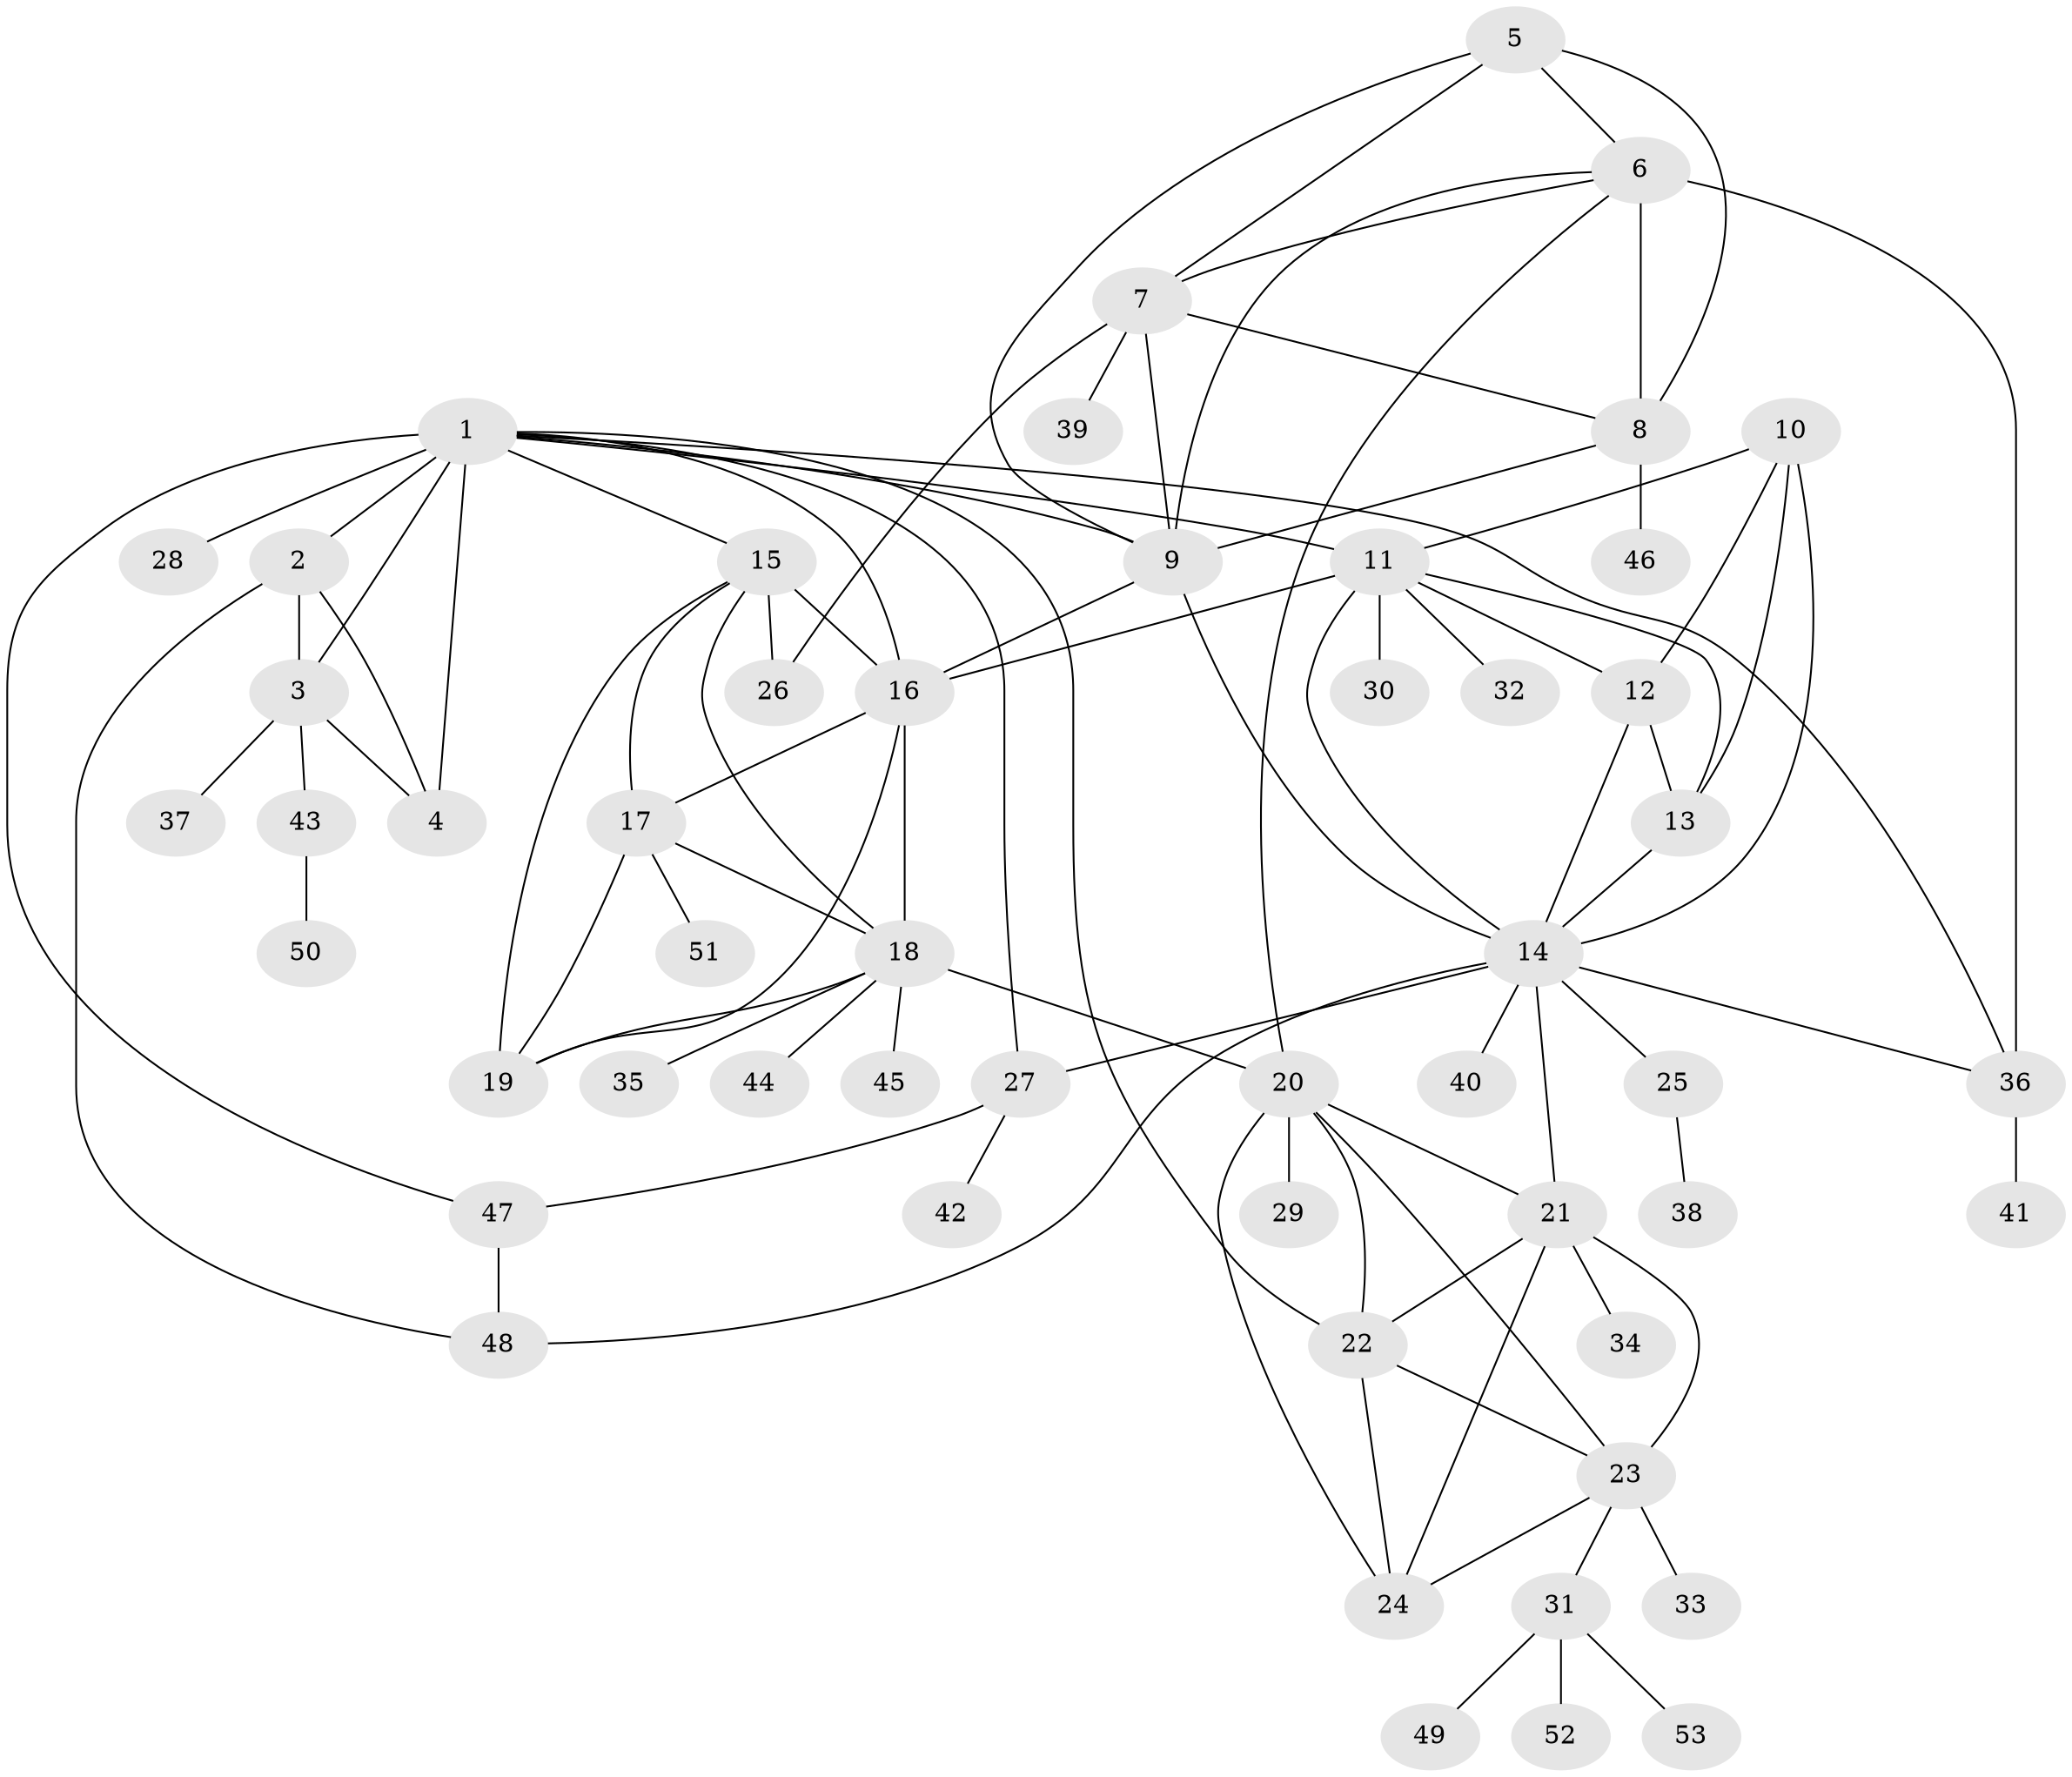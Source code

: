 // original degree distribution, {8: 0.04716981132075472, 6: 0.02830188679245283, 9: 0.018867924528301886, 7: 0.03773584905660377, 5: 0.07547169811320754, 10: 0.018867924528301886, 13: 0.009433962264150943, 4: 0.009433962264150943, 14: 0.009433962264150943, 3: 0.03773584905660377, 1: 0.5188679245283019, 2: 0.18867924528301888}
// Generated by graph-tools (version 1.1) at 2025/52/03/04/25 22:52:16]
// undirected, 53 vertices, 93 edges
graph export_dot {
  node [color=gray90,style=filled];
  1;
  2;
  3;
  4;
  5;
  6;
  7;
  8;
  9;
  10;
  11;
  12;
  13;
  14;
  15;
  16;
  17;
  18;
  19;
  20;
  21;
  22;
  23;
  24;
  25;
  26;
  27;
  28;
  29;
  30;
  31;
  32;
  33;
  34;
  35;
  36;
  37;
  38;
  39;
  40;
  41;
  42;
  43;
  44;
  45;
  46;
  47;
  48;
  49;
  50;
  51;
  52;
  53;
  1 -- 2 [weight=2.0];
  1 -- 3 [weight=2.0];
  1 -- 4 [weight=5.0];
  1 -- 9 [weight=2.0];
  1 -- 11 [weight=2.0];
  1 -- 15 [weight=1.0];
  1 -- 16 [weight=1.0];
  1 -- 22 [weight=1.0];
  1 -- 27 [weight=1.0];
  1 -- 28 [weight=1.0];
  1 -- 36 [weight=1.0];
  1 -- 47 [weight=1.0];
  2 -- 3 [weight=1.0];
  2 -- 4 [weight=1.0];
  2 -- 48 [weight=1.0];
  3 -- 4 [weight=1.0];
  3 -- 37 [weight=1.0];
  3 -- 43 [weight=1.0];
  5 -- 6 [weight=1.0];
  5 -- 7 [weight=1.0];
  5 -- 8 [weight=1.0];
  5 -- 9 [weight=1.0];
  6 -- 7 [weight=1.0];
  6 -- 8 [weight=1.0];
  6 -- 9 [weight=1.0];
  6 -- 20 [weight=1.0];
  6 -- 36 [weight=4.0];
  7 -- 8 [weight=1.0];
  7 -- 9 [weight=1.0];
  7 -- 26 [weight=2.0];
  7 -- 39 [weight=1.0];
  8 -- 9 [weight=1.0];
  8 -- 46 [weight=2.0];
  9 -- 14 [weight=1.0];
  9 -- 16 [weight=1.0];
  10 -- 11 [weight=1.0];
  10 -- 12 [weight=1.0];
  10 -- 13 [weight=1.0];
  10 -- 14 [weight=1.0];
  11 -- 12 [weight=1.0];
  11 -- 13 [weight=1.0];
  11 -- 14 [weight=1.0];
  11 -- 16 [weight=1.0];
  11 -- 30 [weight=1.0];
  11 -- 32 [weight=1.0];
  12 -- 13 [weight=1.0];
  12 -- 14 [weight=1.0];
  13 -- 14 [weight=1.0];
  14 -- 21 [weight=1.0];
  14 -- 25 [weight=1.0];
  14 -- 27 [weight=1.0];
  14 -- 36 [weight=1.0];
  14 -- 40 [weight=2.0];
  14 -- 48 [weight=1.0];
  15 -- 16 [weight=7.0];
  15 -- 17 [weight=1.0];
  15 -- 18 [weight=1.0];
  15 -- 19 [weight=1.0];
  15 -- 26 [weight=1.0];
  16 -- 17 [weight=1.0];
  16 -- 18 [weight=1.0];
  16 -- 19 [weight=1.0];
  17 -- 18 [weight=1.0];
  17 -- 19 [weight=1.0];
  17 -- 51 [weight=1.0];
  18 -- 19 [weight=1.0];
  18 -- 20 [weight=1.0];
  18 -- 35 [weight=1.0];
  18 -- 44 [weight=1.0];
  18 -- 45 [weight=1.0];
  20 -- 21 [weight=1.0];
  20 -- 22 [weight=1.0];
  20 -- 23 [weight=1.0];
  20 -- 24 [weight=1.0];
  20 -- 29 [weight=1.0];
  21 -- 22 [weight=1.0];
  21 -- 23 [weight=1.0];
  21 -- 24 [weight=1.0];
  21 -- 34 [weight=1.0];
  22 -- 23 [weight=1.0];
  22 -- 24 [weight=1.0];
  23 -- 24 [weight=1.0];
  23 -- 31 [weight=1.0];
  23 -- 33 [weight=1.0];
  25 -- 38 [weight=1.0];
  27 -- 42 [weight=1.0];
  27 -- 47 [weight=1.0];
  31 -- 49 [weight=1.0];
  31 -- 52 [weight=1.0];
  31 -- 53 [weight=1.0];
  36 -- 41 [weight=1.0];
  43 -- 50 [weight=1.0];
  47 -- 48 [weight=1.0];
}
